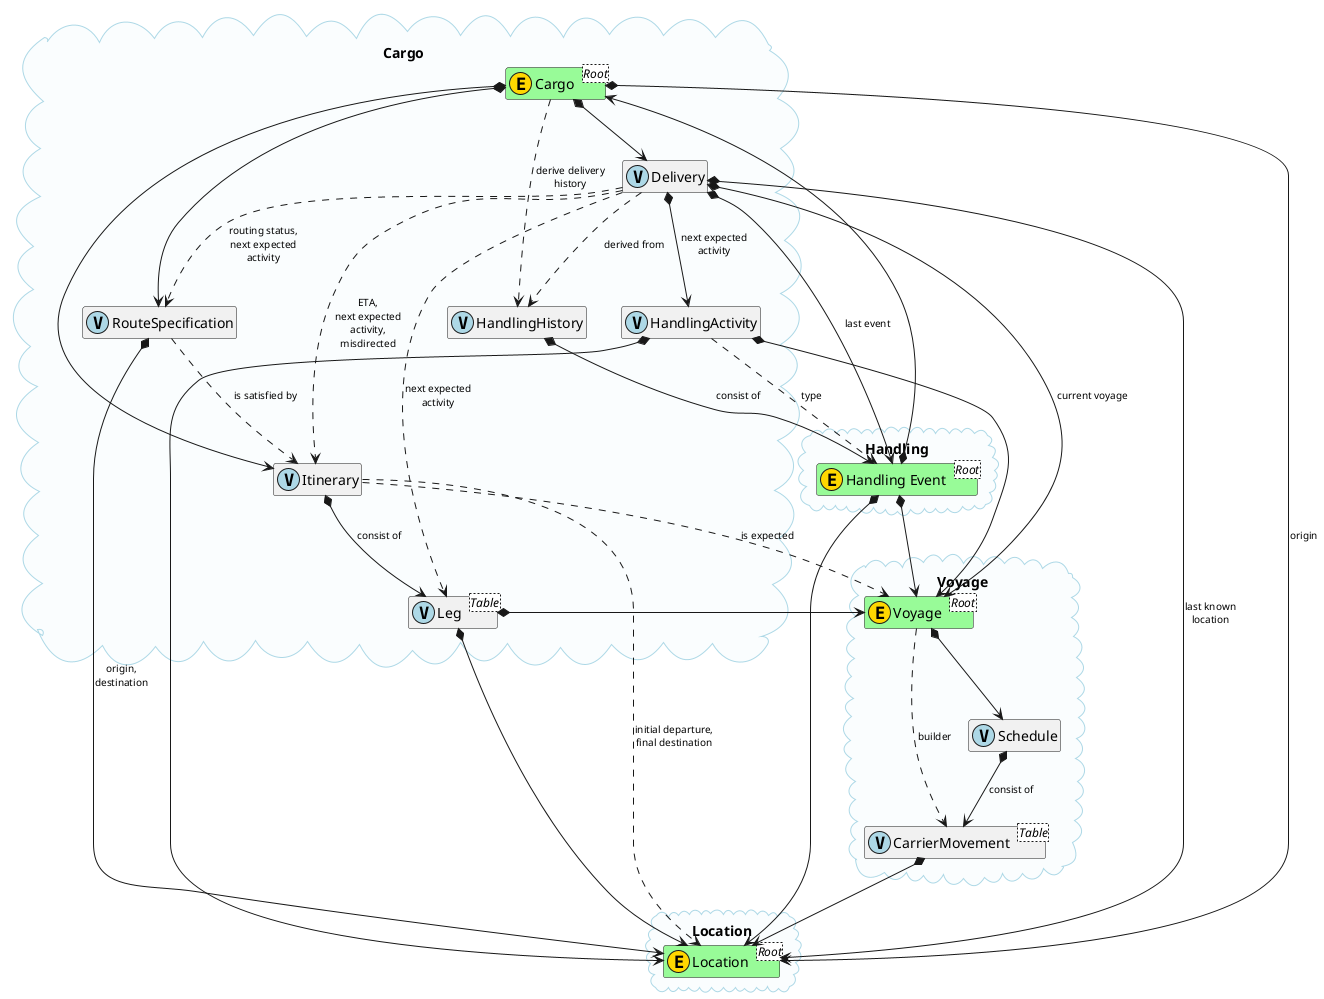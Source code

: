 @startuml

skinparam ArrowFontSize 10

hide empty members
hide stereotype

skinparam class {
    BackgroundColor<<Entity>> palegreen
}

skinparam cloud {
    BorderColor lightblue
    BackgroundColor %lighten(lightblue, 25)
}

cloud "Cargo"<<Cargo Aggregate>> {
    class "Cargo" as CRG<Root><<(E,gold) Entity>>
    class "Delivery" as DLV<<(V,lightblue) Value Object>>
    class "HandlingActivity" as ACT<<(V,lightblue) Value Object>>
    class "HandlingHistory" as HST<<(V,lightblue) Value Object>>
    class "Itinerary" as ITN<<(V,lightblue) Value Object>>
    class "RouteSpecification" as RTS<<(V,lightblue) Value Object>>
    class "Leg" as LEG<Table><<(V,lightblue) Value Object>>
}

cloud "Handling"<<Handling Aggregate>> {
    class "Handling Event" as EVT<Root><<(E,gold) Entity>>
}

cloud "Voyage"<<Voyage Aggregate>> {

    class "Voyage" as VYG<Root><<(E,gold) Entity>>
    class "CarrierMovement" as MVT<Table><<(V,lightblue) Value Object>>
    class "Schedule" as SCH<<(V,lightblue) Value Object>>

}

cloud "Location"<<Location Aggregate>> {
    class "Location" as LCT<Root><<(E,gold) Entity>>
}

'Relations

CRG *--> LCT: origin
CRG *--> RTS
CRG *--> DLV
CRG *--> ITN
CRG ..> HST: "derive delivery\nhistory"

ITN *--> LEG: "consist of"
ITN ..> LCT: "initial departure,\nfinal destination"
ITN ..> VYG: "is expected"

VYG *--> SCH
VYG ..> MVT: "builder"

HST *--> EVT: "consist of"

EVT *--> CRG
EVT *--> LCT
EVT *--> VYG

DLV ..> HST: "derived from"
DLV ..> RTS: "routing status,\nnext expected\nactivity"
DLV ..> ITN: "ETA,\nnext expected\nactivity,\nmisdirected"
DLV *--> EVT: "last event"
DLV *--> ACT: "next expected\nactivity"
DLV *--> VYG: "current voyage"
DLV *--> LCT: "last known\nlocation"
DLV ..> LEG: "next expected\nactivity"

RTS ..> ITN: "is satisfied by"
RTS *--> LCT: "origin,\ndestination"

SCH *--> MVT: "consist of"

MVT *--> LCT

ACT ..> EVT: "type"
ACT *--> LCT
ACT *--> VYG

LEG *--> VYG
LEG *--> LCT

@enduml